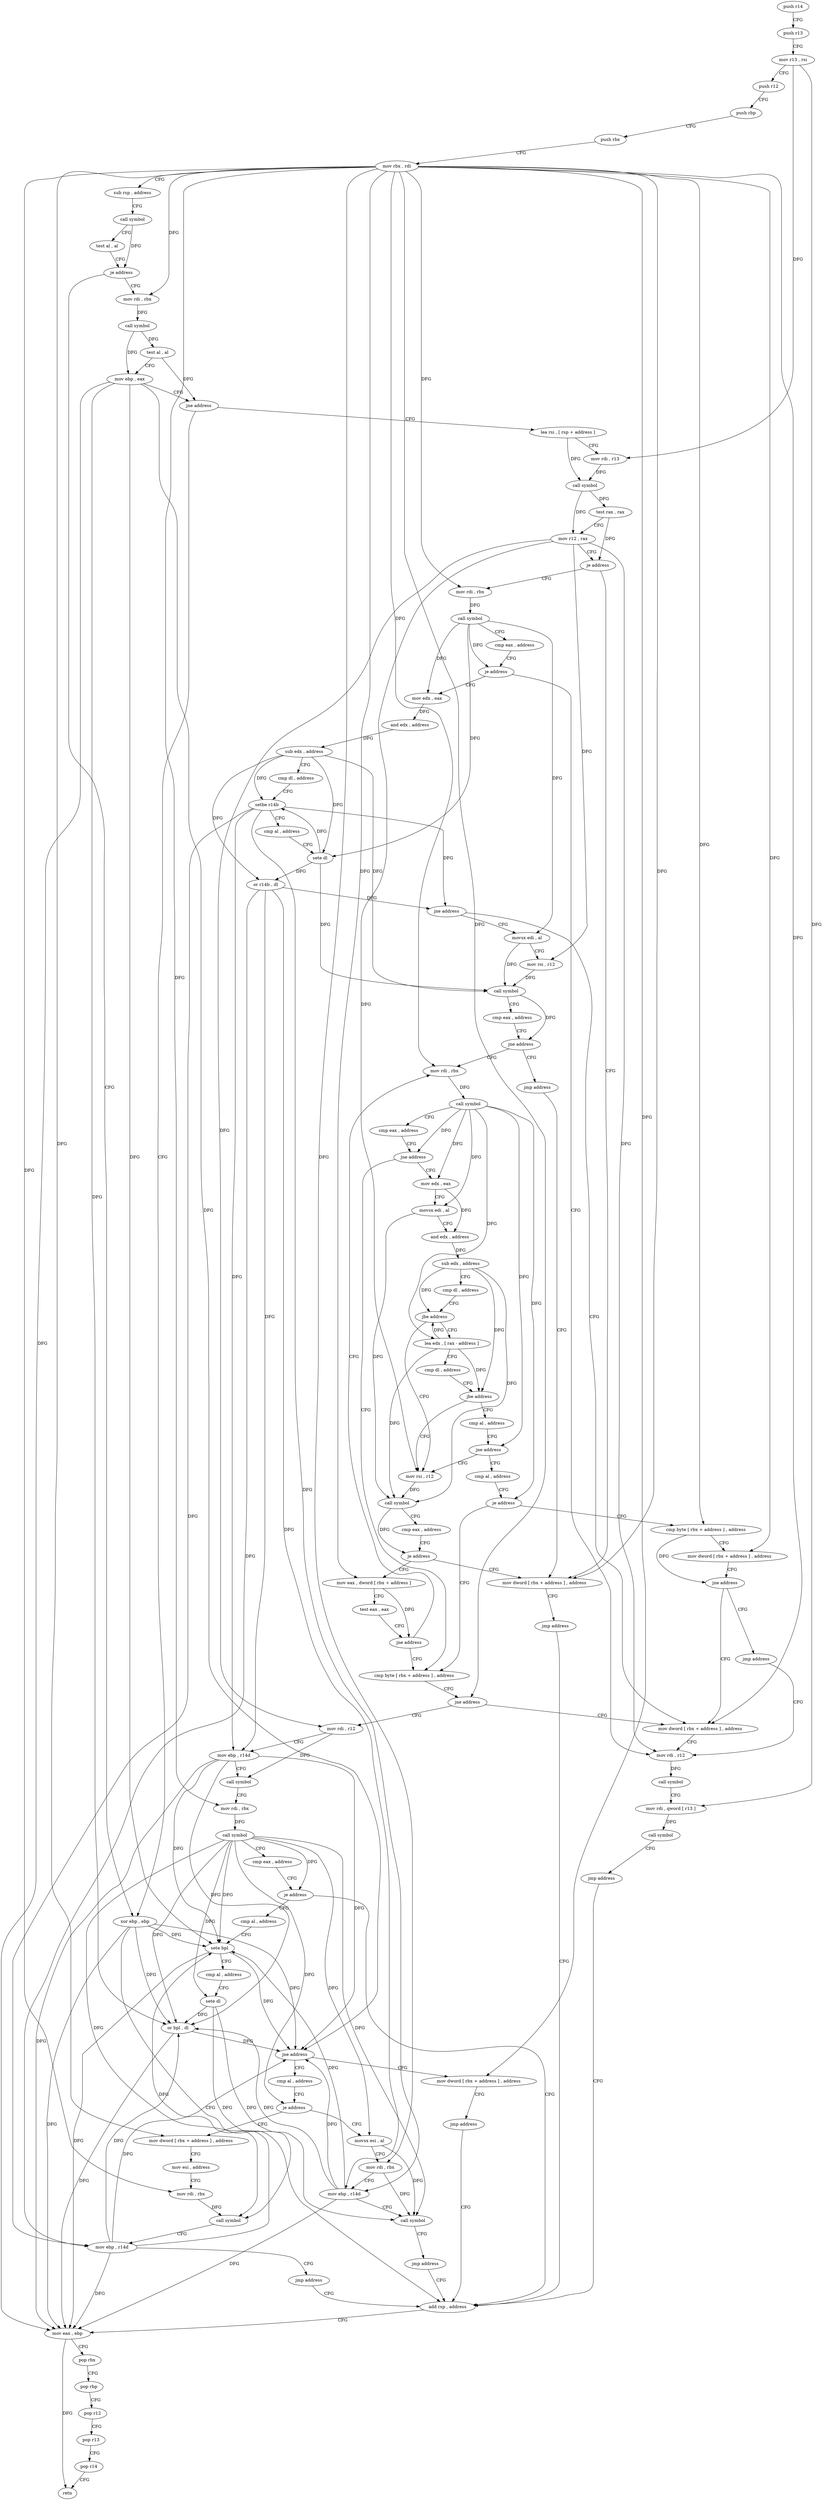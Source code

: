 digraph "func" {
"105952" [label = "push r14" ]
"105954" [label = "push r13" ]
"105956" [label = "mov r13 , rsi" ]
"105959" [label = "push r12" ]
"105961" [label = "push rbp" ]
"105962" [label = "push rbx" ]
"105963" [label = "mov rbx , rdi" ]
"105966" [label = "sub rsp , address" ]
"105970" [label = "call symbol" ]
"105975" [label = "test al , al" ]
"105977" [label = "je address" ]
"106000" [label = "mov rdi , rbx" ]
"105979" [label = "xor ebp , ebp" ]
"106003" [label = "call symbol" ]
"106008" [label = "test al , al" ]
"106010" [label = "mov ebp , eax" ]
"106012" [label = "jne address" ]
"106014" [label = "lea rsi , [ rsp + address ]" ]
"105981" [label = "add rsp , address" ]
"106019" [label = "mov rdi , r13" ]
"106022" [label = "call symbol" ]
"106027" [label = "test rax , rax" ]
"106030" [label = "mov r12 , rax" ]
"106033" [label = "je address" ]
"106104" [label = "mov dword [ rbx + address ] , address" ]
"106035" [label = "mov rdi , rbx" ]
"106111" [label = "jmp address" ]
"106038" [label = "call symbol" ]
"106043" [label = "cmp eax , address" ]
"106046" [label = "je address" ]
"106080" [label = "mov rdi , r12" ]
"106048" [label = "mov edx , eax" ]
"105985" [label = "mov eax , ebp" ]
"105987" [label = "pop rbx" ]
"105988" [label = "pop rbp" ]
"105989" [label = "pop r12" ]
"105991" [label = "pop r13" ]
"105993" [label = "pop r14" ]
"105995" [label = "retn" ]
"106083" [label = "call symbol" ]
"106088" [label = "mov rdi , qword [ r13 ]" ]
"106092" [label = "call symbol" ]
"106097" [label = "jmp address" ]
"106050" [label = "and edx , address" ]
"106053" [label = "sub edx , address" ]
"106056" [label = "cmp dl , address" ]
"106059" [label = "setbe r14b" ]
"106063" [label = "cmp al , address" ]
"106065" [label = "sete dl" ]
"106068" [label = "or r14b , dl" ]
"106071" [label = "jne address" ]
"106120" [label = "movsx edi , al" ]
"106073" [label = "mov dword [ rbx + address ] , address" ]
"106123" [label = "mov rsi , r12" ]
"106126" [label = "call symbol" ]
"106131" [label = "cmp eax , address" ]
"106134" [label = "jne address" ]
"106196" [label = "mov rdi , rbx" ]
"106136" [label = "jmp address" ]
"106199" [label = "call symbol" ]
"106204" [label = "cmp eax , address" ]
"106207" [label = "jne address" ]
"106144" [label = "mov edx , eax" ]
"106209" [label = "cmp byte [ rbx + address ] , address" ]
"106146" [label = "movsx edi , al" ]
"106149" [label = "and edx , address" ]
"106152" [label = "sub edx , address" ]
"106155" [label = "cmp dl , address" ]
"106158" [label = "jbe address" ]
"106176" [label = "mov rsi , r12" ]
"106160" [label = "lea edx , [ rax - address ]" ]
"106213" [label = "jne address" ]
"106219" [label = "mov rdi , r12" ]
"106179" [label = "call symbol" ]
"106184" [label = "cmp eax , address" ]
"106187" [label = "je address" ]
"106189" [label = "mov eax , dword [ rbx + address ]" ]
"106163" [label = "cmp dl , address" ]
"106166" [label = "jbe address" ]
"106168" [label = "cmp al , address" ]
"106222" [label = "mov ebp , r14d" ]
"106225" [label = "call symbol" ]
"106230" [label = "mov rdi , rbx" ]
"106233" [label = "call symbol" ]
"106238" [label = "cmp eax , address" ]
"106241" [label = "je address" ]
"106247" [label = "cmp al , address" ]
"106192" [label = "test eax , eax" ]
"106194" [label = "jne address" ]
"106170" [label = "jne address" ]
"106304" [label = "cmp al , address" ]
"106249" [label = "sete bpl" ]
"106253" [label = "cmp al , address" ]
"106255" [label = "sete dl" ]
"106258" [label = "or bpl , dl" ]
"106261" [label = "jne address" ]
"106288" [label = "mov dword [ rbx + address ] , address" ]
"106263" [label = "cmp al , address" ]
"106306" [label = "je address" ]
"106308" [label = "cmp byte [ rbx + address ] , address" ]
"106295" [label = "jmp address" ]
"106265" [label = "je address" ]
"106336" [label = "mov dword [ rbx + address ] , address" ]
"106267" [label = "movsx esi , al" ]
"106312" [label = "mov dword [ rbx + address ] , address" ]
"106319" [label = "jne address" ]
"106325" [label = "jmp address" ]
"106343" [label = "mov esi , address" ]
"106348" [label = "mov rdi , rbx" ]
"106351" [label = "call symbol" ]
"106356" [label = "mov ebp , r14d" ]
"106359" [label = "jmp address" ]
"106270" [label = "mov rdi , rbx" ]
"106273" [label = "mov ebp , r14d" ]
"106276" [label = "call symbol" ]
"106281" [label = "jmp address" ]
"105952" -> "105954" [ label = "CFG" ]
"105954" -> "105956" [ label = "CFG" ]
"105956" -> "105959" [ label = "CFG" ]
"105956" -> "106019" [ label = "DFG" ]
"105956" -> "106088" [ label = "DFG" ]
"105959" -> "105961" [ label = "CFG" ]
"105961" -> "105962" [ label = "CFG" ]
"105962" -> "105963" [ label = "CFG" ]
"105963" -> "105966" [ label = "CFG" ]
"105963" -> "106000" [ label = "DFG" ]
"105963" -> "106104" [ label = "DFG" ]
"105963" -> "106035" [ label = "DFG" ]
"105963" -> "106073" [ label = "DFG" ]
"105963" -> "106196" [ label = "DFG" ]
"105963" -> "106213" [ label = "DFG" ]
"105963" -> "106230" [ label = "DFG" ]
"105963" -> "106189" [ label = "DFG" ]
"105963" -> "106288" [ label = "DFG" ]
"105963" -> "106308" [ label = "DFG" ]
"105963" -> "106312" [ label = "DFG" ]
"105963" -> "106336" [ label = "DFG" ]
"105963" -> "106348" [ label = "DFG" ]
"105963" -> "106270" [ label = "DFG" ]
"105966" -> "105970" [ label = "CFG" ]
"105970" -> "105975" [ label = "CFG" ]
"105970" -> "105977" [ label = "DFG" ]
"105975" -> "105977" [ label = "CFG" ]
"105977" -> "106000" [ label = "CFG" ]
"105977" -> "105979" [ label = "CFG" ]
"106000" -> "106003" [ label = "DFG" ]
"105979" -> "105981" [ label = "CFG" ]
"105979" -> "105985" [ label = "DFG" ]
"105979" -> "106249" [ label = "DFG" ]
"105979" -> "106258" [ label = "DFG" ]
"105979" -> "106261" [ label = "DFG" ]
"106003" -> "106008" [ label = "DFG" ]
"106003" -> "106010" [ label = "DFG" ]
"106008" -> "106010" [ label = "CFG" ]
"106008" -> "106012" [ label = "DFG" ]
"106010" -> "106012" [ label = "CFG" ]
"106010" -> "105985" [ label = "DFG" ]
"106010" -> "106249" [ label = "DFG" ]
"106010" -> "106258" [ label = "DFG" ]
"106010" -> "106261" [ label = "DFG" ]
"106012" -> "105979" [ label = "CFG" ]
"106012" -> "106014" [ label = "CFG" ]
"106014" -> "106019" [ label = "CFG" ]
"106014" -> "106022" [ label = "DFG" ]
"105981" -> "105985" [ label = "CFG" ]
"106019" -> "106022" [ label = "DFG" ]
"106022" -> "106027" [ label = "DFG" ]
"106022" -> "106030" [ label = "DFG" ]
"106027" -> "106030" [ label = "CFG" ]
"106027" -> "106033" [ label = "DFG" ]
"106030" -> "106033" [ label = "CFG" ]
"106030" -> "106080" [ label = "DFG" ]
"106030" -> "106123" [ label = "DFG" ]
"106030" -> "106176" [ label = "DFG" ]
"106030" -> "106219" [ label = "DFG" ]
"106033" -> "106104" [ label = "CFG" ]
"106033" -> "106035" [ label = "CFG" ]
"106104" -> "106111" [ label = "CFG" ]
"106035" -> "106038" [ label = "DFG" ]
"106111" -> "105981" [ label = "CFG" ]
"106038" -> "106043" [ label = "CFG" ]
"106038" -> "106046" [ label = "DFG" ]
"106038" -> "106048" [ label = "DFG" ]
"106038" -> "106065" [ label = "DFG" ]
"106038" -> "106120" [ label = "DFG" ]
"106043" -> "106046" [ label = "CFG" ]
"106046" -> "106080" [ label = "CFG" ]
"106046" -> "106048" [ label = "CFG" ]
"106080" -> "106083" [ label = "DFG" ]
"106048" -> "106050" [ label = "DFG" ]
"105985" -> "105987" [ label = "CFG" ]
"105985" -> "105995" [ label = "DFG" ]
"105987" -> "105988" [ label = "CFG" ]
"105988" -> "105989" [ label = "CFG" ]
"105989" -> "105991" [ label = "CFG" ]
"105991" -> "105993" [ label = "CFG" ]
"105993" -> "105995" [ label = "CFG" ]
"106083" -> "106088" [ label = "CFG" ]
"106088" -> "106092" [ label = "DFG" ]
"106092" -> "106097" [ label = "CFG" ]
"106097" -> "105981" [ label = "CFG" ]
"106050" -> "106053" [ label = "DFG" ]
"106053" -> "106056" [ label = "CFG" ]
"106053" -> "106059" [ label = "DFG" ]
"106053" -> "106065" [ label = "DFG" ]
"106053" -> "106068" [ label = "DFG" ]
"106053" -> "106126" [ label = "DFG" ]
"106056" -> "106059" [ label = "CFG" ]
"106059" -> "106063" [ label = "CFG" ]
"106059" -> "106071" [ label = "DFG" ]
"106059" -> "106222" [ label = "DFG" ]
"106059" -> "106356" [ label = "DFG" ]
"106059" -> "106273" [ label = "DFG" ]
"106063" -> "106065" [ label = "CFG" ]
"106065" -> "106068" [ label = "DFG" ]
"106065" -> "106059" [ label = "DFG" ]
"106065" -> "106126" [ label = "DFG" ]
"106068" -> "106071" [ label = "DFG" ]
"106068" -> "106222" [ label = "DFG" ]
"106068" -> "106356" [ label = "DFG" ]
"106068" -> "106273" [ label = "DFG" ]
"106071" -> "106120" [ label = "CFG" ]
"106071" -> "106073" [ label = "CFG" ]
"106120" -> "106123" [ label = "CFG" ]
"106120" -> "106126" [ label = "DFG" ]
"106073" -> "106080" [ label = "CFG" ]
"106123" -> "106126" [ label = "DFG" ]
"106126" -> "106131" [ label = "CFG" ]
"106126" -> "106134" [ label = "DFG" ]
"106131" -> "106134" [ label = "CFG" ]
"106134" -> "106196" [ label = "CFG" ]
"106134" -> "106136" [ label = "CFG" ]
"106196" -> "106199" [ label = "DFG" ]
"106136" -> "106104" [ label = "CFG" ]
"106199" -> "106204" [ label = "CFG" ]
"106199" -> "106207" [ label = "DFG" ]
"106199" -> "106144" [ label = "DFG" ]
"106199" -> "106146" [ label = "DFG" ]
"106199" -> "106160" [ label = "DFG" ]
"106199" -> "106170" [ label = "DFG" ]
"106199" -> "106306" [ label = "DFG" ]
"106204" -> "106207" [ label = "CFG" ]
"106207" -> "106144" [ label = "CFG" ]
"106207" -> "106209" [ label = "CFG" ]
"106144" -> "106146" [ label = "CFG" ]
"106144" -> "106149" [ label = "DFG" ]
"106209" -> "106213" [ label = "CFG" ]
"106146" -> "106149" [ label = "CFG" ]
"106146" -> "106179" [ label = "DFG" ]
"106149" -> "106152" [ label = "DFG" ]
"106152" -> "106155" [ label = "CFG" ]
"106152" -> "106158" [ label = "DFG" ]
"106152" -> "106179" [ label = "DFG" ]
"106152" -> "106166" [ label = "DFG" ]
"106155" -> "106158" [ label = "CFG" ]
"106158" -> "106176" [ label = "CFG" ]
"106158" -> "106160" [ label = "CFG" ]
"106176" -> "106179" [ label = "DFG" ]
"106160" -> "106163" [ label = "CFG" ]
"106160" -> "106158" [ label = "DFG" ]
"106160" -> "106179" [ label = "DFG" ]
"106160" -> "106166" [ label = "DFG" ]
"106213" -> "106073" [ label = "CFG" ]
"106213" -> "106219" [ label = "CFG" ]
"106219" -> "106222" [ label = "CFG" ]
"106219" -> "106225" [ label = "DFG" ]
"106179" -> "106184" [ label = "CFG" ]
"106179" -> "106187" [ label = "DFG" ]
"106184" -> "106187" [ label = "CFG" ]
"106187" -> "106104" [ label = "CFG" ]
"106187" -> "106189" [ label = "CFG" ]
"106189" -> "106192" [ label = "CFG" ]
"106189" -> "106194" [ label = "DFG" ]
"106163" -> "106166" [ label = "CFG" ]
"106166" -> "106176" [ label = "CFG" ]
"106166" -> "106168" [ label = "CFG" ]
"106168" -> "106170" [ label = "CFG" ]
"106222" -> "106225" [ label = "CFG" ]
"106222" -> "105985" [ label = "DFG" ]
"106222" -> "106249" [ label = "DFG" ]
"106222" -> "106258" [ label = "DFG" ]
"106222" -> "106261" [ label = "DFG" ]
"106225" -> "106230" [ label = "CFG" ]
"106230" -> "106233" [ label = "DFG" ]
"106233" -> "106238" [ label = "CFG" ]
"106233" -> "106241" [ label = "DFG" ]
"106233" -> "106249" [ label = "DFG" ]
"106233" -> "106255" [ label = "DFG" ]
"106233" -> "106265" [ label = "DFG" ]
"106233" -> "106267" [ label = "DFG" ]
"106233" -> "106258" [ label = "DFG" ]
"106233" -> "106351" [ label = "DFG" ]
"106233" -> "106276" [ label = "DFG" ]
"106238" -> "106241" [ label = "CFG" ]
"106241" -> "105981" [ label = "CFG" ]
"106241" -> "106247" [ label = "CFG" ]
"106247" -> "106249" [ label = "CFG" ]
"106192" -> "106194" [ label = "CFG" ]
"106194" -> "106209" [ label = "CFG" ]
"106194" -> "106196" [ label = "CFG" ]
"106170" -> "106304" [ label = "CFG" ]
"106170" -> "106176" [ label = "CFG" ]
"106304" -> "106306" [ label = "CFG" ]
"106249" -> "106253" [ label = "CFG" ]
"106249" -> "105985" [ label = "DFG" ]
"106249" -> "106261" [ label = "DFG" ]
"106253" -> "106255" [ label = "CFG" ]
"106255" -> "106258" [ label = "DFG" ]
"106255" -> "106351" [ label = "DFG" ]
"106255" -> "106276" [ label = "DFG" ]
"106258" -> "106261" [ label = "DFG" ]
"106258" -> "105985" [ label = "DFG" ]
"106261" -> "106288" [ label = "CFG" ]
"106261" -> "106263" [ label = "CFG" ]
"106288" -> "106295" [ label = "CFG" ]
"106263" -> "106265" [ label = "CFG" ]
"106306" -> "106209" [ label = "CFG" ]
"106306" -> "106308" [ label = "CFG" ]
"106308" -> "106312" [ label = "CFG" ]
"106308" -> "106319" [ label = "DFG" ]
"106295" -> "105981" [ label = "CFG" ]
"106265" -> "106336" [ label = "CFG" ]
"106265" -> "106267" [ label = "CFG" ]
"106336" -> "106343" [ label = "CFG" ]
"106267" -> "106270" [ label = "CFG" ]
"106267" -> "106276" [ label = "DFG" ]
"106312" -> "106319" [ label = "CFG" ]
"106319" -> "106073" [ label = "CFG" ]
"106319" -> "106325" [ label = "CFG" ]
"106325" -> "106080" [ label = "CFG" ]
"106343" -> "106348" [ label = "CFG" ]
"106348" -> "106351" [ label = "DFG" ]
"106351" -> "106356" [ label = "CFG" ]
"106356" -> "106359" [ label = "CFG" ]
"106356" -> "105985" [ label = "DFG" ]
"106356" -> "106261" [ label = "DFG" ]
"106356" -> "106249" [ label = "DFG" ]
"106356" -> "106258" [ label = "DFG" ]
"106359" -> "105981" [ label = "CFG" ]
"106270" -> "106273" [ label = "CFG" ]
"106270" -> "106276" [ label = "DFG" ]
"106273" -> "106276" [ label = "CFG" ]
"106273" -> "105985" [ label = "DFG" ]
"106273" -> "106261" [ label = "DFG" ]
"106273" -> "106249" [ label = "DFG" ]
"106273" -> "106258" [ label = "DFG" ]
"106276" -> "106281" [ label = "CFG" ]
"106281" -> "105981" [ label = "CFG" ]
}
